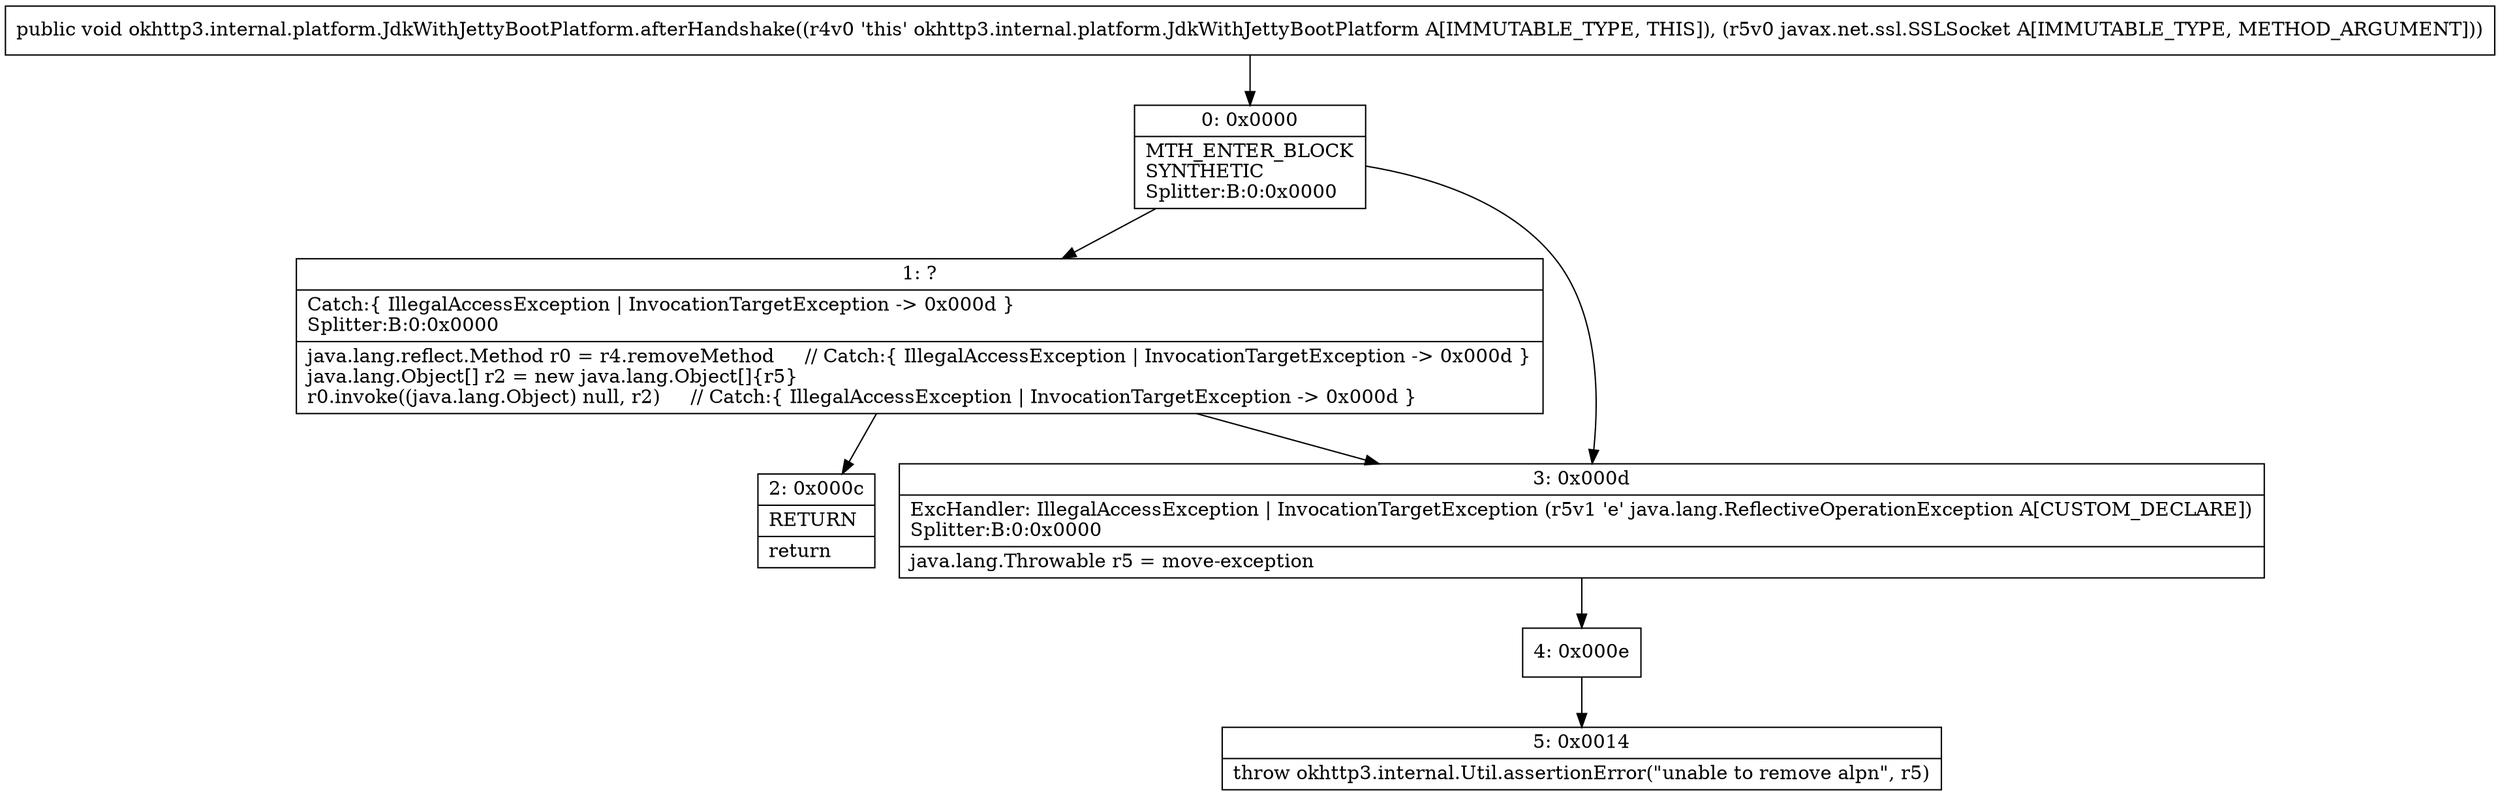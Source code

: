 digraph "CFG forokhttp3.internal.platform.JdkWithJettyBootPlatform.afterHandshake(Ljavax\/net\/ssl\/SSLSocket;)V" {
Node_0 [shape=record,label="{0\:\ 0x0000|MTH_ENTER_BLOCK\lSYNTHETIC\lSplitter:B:0:0x0000\l}"];
Node_1 [shape=record,label="{1\:\ ?|Catch:\{ IllegalAccessException \| InvocationTargetException \-\> 0x000d \}\lSplitter:B:0:0x0000\l|java.lang.reflect.Method r0 = r4.removeMethod     \/\/ Catch:\{ IllegalAccessException \| InvocationTargetException \-\> 0x000d \}\ljava.lang.Object[] r2 = new java.lang.Object[]\{r5\}\lr0.invoke((java.lang.Object) null, r2)     \/\/ Catch:\{ IllegalAccessException \| InvocationTargetException \-\> 0x000d \}\l}"];
Node_2 [shape=record,label="{2\:\ 0x000c|RETURN\l|return\l}"];
Node_3 [shape=record,label="{3\:\ 0x000d|ExcHandler: IllegalAccessException \| InvocationTargetException (r5v1 'e' java.lang.ReflectiveOperationException A[CUSTOM_DECLARE])\lSplitter:B:0:0x0000\l|java.lang.Throwable r5 = move\-exception\l}"];
Node_4 [shape=record,label="{4\:\ 0x000e}"];
Node_5 [shape=record,label="{5\:\ 0x0014|throw okhttp3.internal.Util.assertionError(\"unable to remove alpn\", r5)\l}"];
MethodNode[shape=record,label="{public void okhttp3.internal.platform.JdkWithJettyBootPlatform.afterHandshake((r4v0 'this' okhttp3.internal.platform.JdkWithJettyBootPlatform A[IMMUTABLE_TYPE, THIS]), (r5v0 javax.net.ssl.SSLSocket A[IMMUTABLE_TYPE, METHOD_ARGUMENT])) }"];
MethodNode -> Node_0;
Node_0 -> Node_1;
Node_0 -> Node_3;
Node_1 -> Node_2;
Node_1 -> Node_3;
Node_3 -> Node_4;
Node_4 -> Node_5;
}

